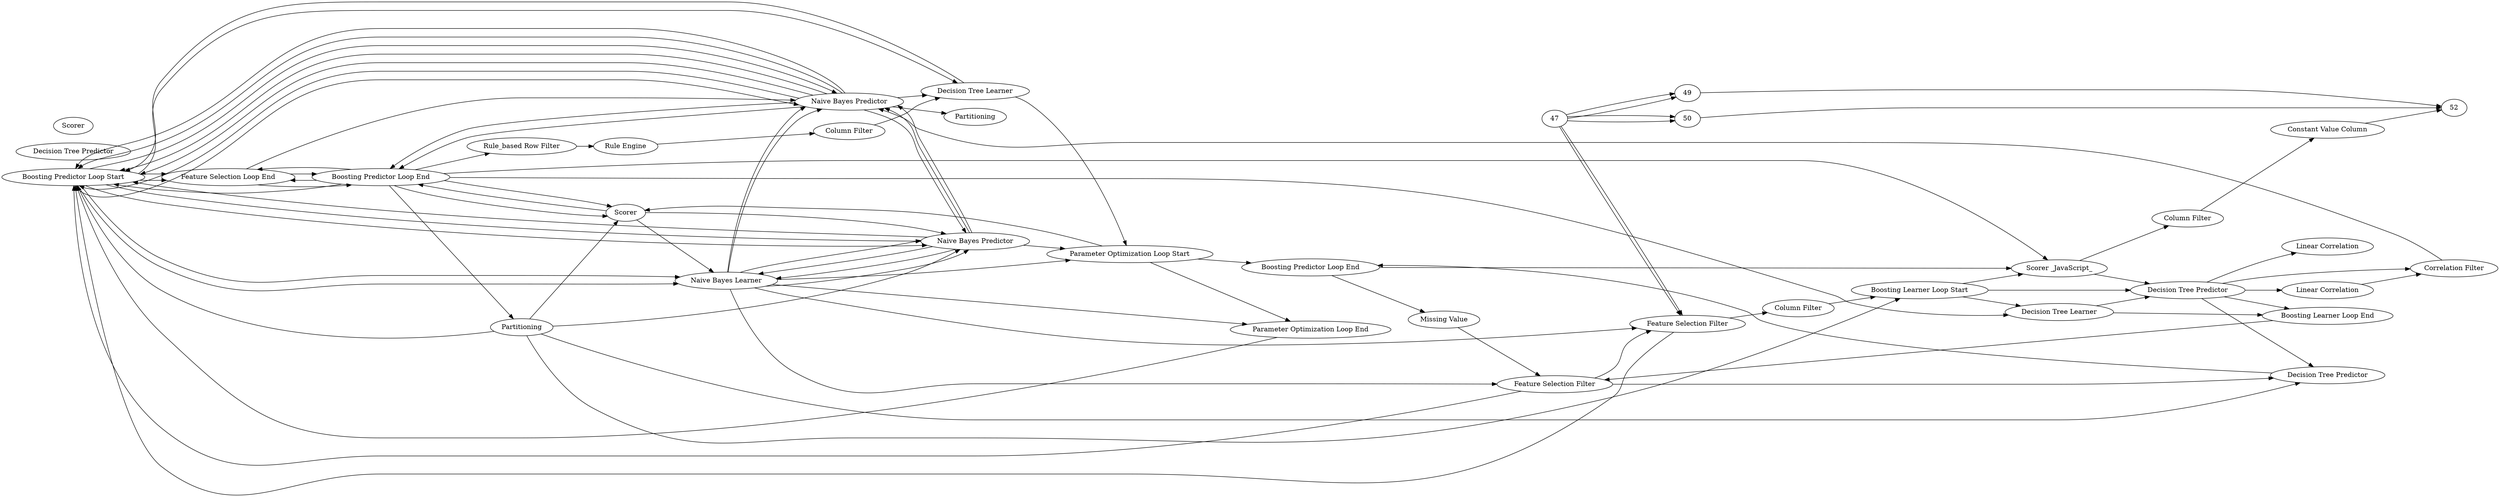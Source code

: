 digraph {
	1 [label="CSV Reader"]
	2 [label="Row Filter"]
	3 [label="Column Filter"]
	4 [label="Data Explorer"]
	6 [label="Column Expressions"]
	12 [label="Missing Value Column Filter"]
	15 [label="Rule Engine"]
	16 [label="Missing Value"]
	17 [label="Column Expressions"]
	18 [label="Column Filter"]
	19 [label="Column Filter"]
	20 [label="Column Rename"]
	21 [label="Rule Engine"]
	22 [label="Data Explorer"]
	23 [label="Rule Engine"]
	24 [label="Bar Chart"]
	26 [label="Rule_based Row Filter"]
	27 [label="Column Filter"]
	28 [label="Rule Engine"]
	29 [label="Correlation Filter"]
	30 [label="Linear Correlation"]
	31 [label="Linear Correlation"]
	32 [label=Partitioning]
	1 [label="Random Forest Learner"]
	2 [label="Random Forest Predictor"]
	3 [label=Partitioning]
	4 [label=Scorer]
	5 [label="Parameter Optimization Loop Start"]
	6 [label="Parameter Optimization Loop End"]
	7 [label="Feature Selection Loop Start _1_1_"]
	8 [label="Feature Selection Loop End"]
	9 [label="Feature Selection Filter"]
	10 [label=Partitioning]
	11 [label="Random Forest Learner"]
	12 [label="Random Forest Predictor"]
	13 [label=Scorer]
	1 [label="Feature Selection Loop Start _1_1_"]
	2 [label="Feature Selection Loop End"]
	3 [label="Feature Selection Filter"]
	4 [label=Partitioning]
	5 [label=Partitioning]
	6 [label="Decision Tree Learner"]
	7 [label="Decision Tree Predictor"]
	8 [label=Scorer]
	9 [label="Decision Tree Learner"]
	10 [label="Decision Tree Predictor"]
	11 [label=Scorer]
	12 [label="Parameter Optimization Loop Start"]
	13 [label="Parameter Optimization Loop End"]
	14 [label="Boosting Learner Loop End"]
	15 [label="Boosting Predictor Loop End"]
	17 [label="Boosting Predictor Loop Start"]
	20 [label="Boosting Learner Loop Start"]
	21 [label=Scorer]
	22 [label="Decision Tree Learner"]
	23 [label="Decision Tree Predictor"]
	24 [label="Decision Tree Predictor"]
	1 [label="Boosting Learner Loop Start"]
	4 [label="Boosting Learner Loop End"]
	10 [label="Naive Bayes Predictor"]
	11 [label="Naive Bayes Learner"]
	1 [label="Boosting Predictor Loop Start"]
	3 [label="Boosting Predictor Loop End"]
	4 [label="Naive Bayes Predictor"]
	9 [label=Scorer]
	10 [label="Feature Selection Loop Start _1_1_"]
	11 [label="Feature Selection Loop End"]
	17 [label="Feature Selection Filter"]
	18 [label="Feature Selection Filter"]
	21 [label="Scorer _JavaScript_"]
	706 [label="Constant Value Column"]
	707 [label="Column Filter"]
	1 [label="Boosting Learner Loop Start"]
	4 [label="Boosting Learner Loop End"]
	10 [label="Naive Bayes Predictor"]
	11 [label="Naive Bayes Learner"]
	1 [label="Boosting Predictor Loop Start"]
	3 [label="Boosting Predictor Loop End"]
	4 [label="Naive Bayes Predictor"]
	1 -> 2
	2 -> 3
	3 -> 22
	3 -> 26
	4 -> 32
	6 -> 12
	12 -> 15
	15 -> 16
	16 -> 17
	17 -> 18
	18 -> 19
	19 -> 20
	20 -> 21
	21 -> 23
	23 -> 31
	23 -> 30
	23 -> 29
	23 -> 24
	26 -> 28
	27 -> 6
	28 -> 27
	29 -> 4
	30 -> 29
	1 -> 2
	2 -> 4
	3 -> 2
	3 -> 1
	4 -> 6
	5 -> 1
	4 -> 10
	3 -> 9
	9 -> 3
	10 -> 11
	10 -> 12
	11 -> 12
	12 -> 13
	13 -> 1
	1 -> 6
	2 -> 3
	3 -> 5
	4 -> 1
	4 -> 1
	5 -> 9
	5 -> 10
	5 -> 20
	5 -> 24
	6 -> 1
	4 -> 1
	3 -> 2
	9 -> 10
	10 -> 11
	11 -> 13
	12 -> 9
	14 -> 17
	15 -> 21
	17 -> 24
	20 -> 22
	20 -> 23
	22 -> 23
	22 -> 14
	23 -> 14
	24 -> 15
	1 -> 11
	1 -> 10
	10 -> 4
	11 -> 10
	11 -> 4
	1 -> 4
	4 -> 3
	1 -> 11
	1 -> 10
	10 -> 4
	11 -> 10
	11 -> 4
	1 -> 4
	4 -> 3
	4 -> 1
	3 -> 9
	9 -> 11
	10 -> 1
	11 -> 17
	11 -> 18
	17 -> 1
	18 -> 1
	21 -> 707
	707 -> 706
	4 -> 1
	3 -> 21
	47 -> 50
	47 -> 50
	47 -> 49
	47 -> 49
	47 -> 18
	47 -> 18
	49 -> 52
	50 -> 52
	706 -> 52
	rankdir=LR
}
